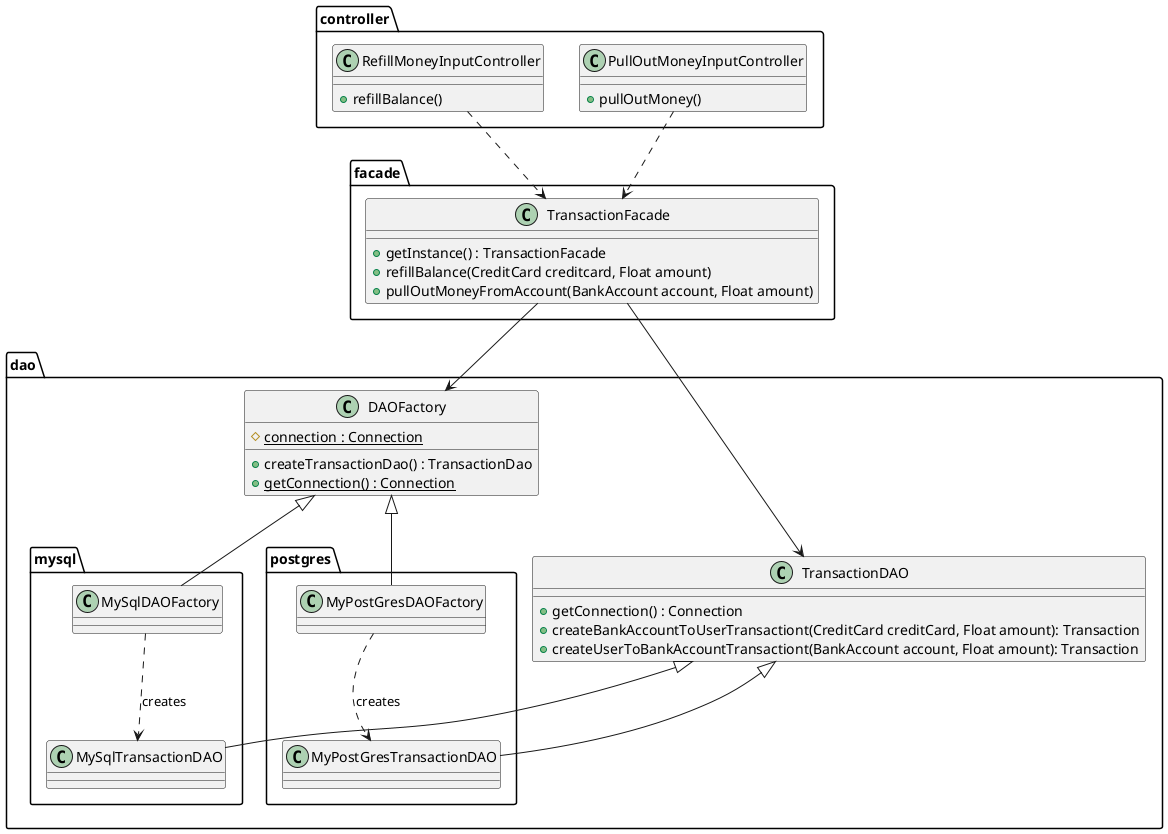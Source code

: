 @startuml manage_balance

package controller <<Folder>> {
  
  class RefillMoneyInputController{
    +refillBalance()
  }
  class PullOutMoneyInputController{
    +pullOutMoney()
  }
}

package facade <<Folder>> {
  class TransactionFacade {
    +getInstance() : TransactionFacade
    +refillBalance(CreditCard creditcard, Float amount)
    +pullOutMoneyFromAccount(BankAccount account, Float amount)
  }
  
}

package dao <<Folder>> {

  class DAOFactory {
    #{static}connection : Connection
    +createTransactionDao() : TransactionDao
    +{static}getConnection() : Connection
  }

  package mysql <<Folder>> {
    class MySqlDAOFactory {}
    class MySqlTransactionDAO {}
    
    MySqlDAOFactory .down.> MySqlTransactionDAO : creates
  }
  
  package postgres <<Folder>> {
    class MyPostGresDAOFactory {}
    class MyPostGresTransactionDAO {}
    
    MyPostGresDAOFactory .down.> MyPostGresTransactionDAO : creates
  }
  
  
  class TransactionDAO {
    +getConnection() : Connection
    +createBankAccountToUserTransactiont(CreditCard creditCard, Float amount): Transaction
    +createUserToBankAccountTransactiont(BankAccount account, Float amount): Transaction
  }

  DAOFactory <|-- MySqlDAOFactory
  DAOFactory <|-- MyPostGresDAOFactory    
  TransactionDAO <|-- MyPostGresTransactionDAO
  TransactionDAO <|-- MySqlTransactionDAO

}

RefillMoneyInputController .down.> TransactionFacade
PullOutMoneyInputController .down.> TransactionFacade

TransactionFacade -down-> DAOFactory
TransactionFacade -down-> TransactionDAO

@enduml